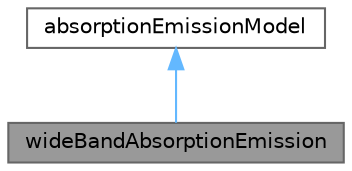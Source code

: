 digraph "wideBandAbsorptionEmission"
{
 // LATEX_PDF_SIZE
  bgcolor="transparent";
  edge [fontname=Helvetica,fontsize=10,labelfontname=Helvetica,labelfontsize=10];
  node [fontname=Helvetica,fontsize=10,shape=box,height=0.2,width=0.4];
  Node1 [id="Node000001",label="wideBandAbsorptionEmission",height=0.2,width=0.4,color="gray40", fillcolor="grey60", style="filled", fontcolor="black",tooltip="wideBandAbsorptionEmission radiation absorption and emission coefficients for continuous phase."];
  Node2 -> Node1 [id="edge1_Node000001_Node000002",dir="back",color="steelblue1",style="solid",tooltip=" "];
  Node2 [id="Node000002",label="absorptionEmissionModel",height=0.2,width=0.4,color="gray40", fillcolor="white", style="filled",URL="$classFoam_1_1radiation_1_1absorptionEmissionModel.html",tooltip="Model to supply absorption and emission coefficients for radiation modelling."];
}
